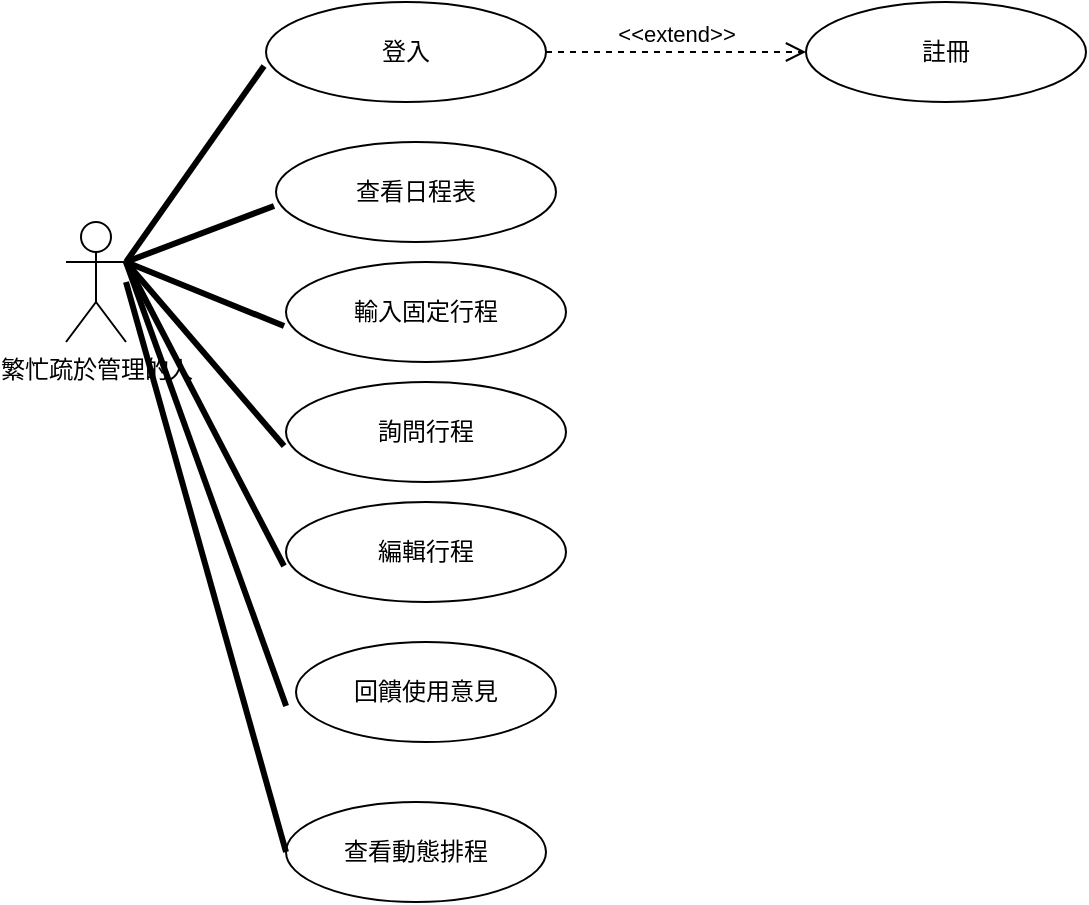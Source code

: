 <mxfile version="24.8.4">
  <diagram name="第 1 页" id="AHcjIik1focOU0QK3iOo">
    <mxGraphModel dx="1621" dy="420" grid="1" gridSize="10" guides="1" tooltips="1" connect="1" arrows="1" fold="1" page="1" pageScale="1" pageWidth="827" pageHeight="1169" math="0" shadow="0">
      <root>
        <mxCell id="0" />
        <mxCell id="1" parent="0" />
        <mxCell id="8-9XDru2MBB9iXI8fwiX-1" value="繁忙疏於管理的人" style="shape=umlActor;verticalLabelPosition=bottom;verticalAlign=top;html=1;" vertex="1" parent="1">
          <mxGeometry x="30" y="200" width="30" height="60" as="geometry" />
        </mxCell>
        <mxCell id="8-9XDru2MBB9iXI8fwiX-2" value="登入" style="ellipse;html=1;whiteSpace=wrap;" vertex="1" parent="1">
          <mxGeometry x="130" y="90" width="140" height="50" as="geometry" />
        </mxCell>
        <mxCell id="8-9XDru2MBB9iXI8fwiX-4" value="" style="endArrow=none;startArrow=none;endFill=0;startFill=0;endSize=8;html=1;verticalAlign=bottom;labelBackgroundColor=none;strokeWidth=3;rounded=0;entryX=-0.007;entryY=0.64;entryDx=0;entryDy=0;entryPerimeter=0;exitX=1;exitY=0.333;exitDx=0;exitDy=0;exitPerimeter=0;" edge="1" parent="1" source="8-9XDru2MBB9iXI8fwiX-1" target="8-9XDru2MBB9iXI8fwiX-2">
          <mxGeometry width="160" relative="1" as="geometry">
            <mxPoint x="70" y="220" as="sourcePoint" />
            <mxPoint x="480" y="250" as="targetPoint" />
          </mxGeometry>
        </mxCell>
        <mxCell id="8-9XDru2MBB9iXI8fwiX-5" value="註冊" style="ellipse;html=1;whiteSpace=wrap;" vertex="1" parent="1">
          <mxGeometry x="400" y="90" width="140" height="50" as="geometry" />
        </mxCell>
        <mxCell id="8-9XDru2MBB9iXI8fwiX-10" value="&amp;lt;&amp;lt;extend&amp;gt;&amp;gt;" style="endArrow=open;startArrow=none;endFill=0;startFill=0;endSize=8;html=1;verticalAlign=bottom;dashed=1;labelBackgroundColor=none;rounded=0;exitX=1;exitY=0.5;exitDx=0;exitDy=0;entryX=0;entryY=0.5;entryDx=0;entryDy=0;" edge="1" parent="1" source="8-9XDru2MBB9iXI8fwiX-2" target="8-9XDru2MBB9iXI8fwiX-5">
          <mxGeometry width="160" relative="1" as="geometry">
            <mxPoint x="371.96" y="243" as="sourcePoint" />
            <mxPoint x="280" y="230" as="targetPoint" />
          </mxGeometry>
        </mxCell>
        <mxCell id="8-9XDru2MBB9iXI8fwiX-12" value="查看日程表" style="ellipse;html=1;whiteSpace=wrap;" vertex="1" parent="1">
          <mxGeometry x="135" y="160" width="140" height="50" as="geometry" />
        </mxCell>
        <mxCell id="8-9XDru2MBB9iXI8fwiX-13" value="" style="endArrow=none;startArrow=none;endFill=0;startFill=0;endSize=8;html=1;verticalAlign=bottom;labelBackgroundColor=none;strokeWidth=3;rounded=0;entryX=-0.007;entryY=0.64;entryDx=0;entryDy=0;entryPerimeter=0;exitX=1;exitY=0.333;exitDx=0;exitDy=0;exitPerimeter=0;" edge="1" parent="1" target="8-9XDru2MBB9iXI8fwiX-12" source="8-9XDru2MBB9iXI8fwiX-1">
          <mxGeometry width="160" relative="1" as="geometry">
            <mxPoint x="70" y="160" as="sourcePoint" />
            <mxPoint x="480" y="190" as="targetPoint" />
          </mxGeometry>
        </mxCell>
        <mxCell id="8-9XDru2MBB9iXI8fwiX-22" value="詢問行程" style="ellipse;html=1;whiteSpace=wrap;" vertex="1" parent="1">
          <mxGeometry x="140" y="280" width="140" height="50" as="geometry" />
        </mxCell>
        <mxCell id="8-9XDru2MBB9iXI8fwiX-23" value="" style="endArrow=none;startArrow=none;endFill=0;startFill=0;endSize=8;html=1;verticalAlign=bottom;labelBackgroundColor=none;strokeWidth=3;rounded=0;entryX=-0.007;entryY=0.64;entryDx=0;entryDy=0;entryPerimeter=0;" edge="1" parent="1" target="8-9XDru2MBB9iXI8fwiX-22">
          <mxGeometry width="160" relative="1" as="geometry">
            <mxPoint x="60" y="220" as="sourcePoint" />
            <mxPoint x="480" y="290" as="targetPoint" />
          </mxGeometry>
        </mxCell>
        <mxCell id="8-9XDru2MBB9iXI8fwiX-24" value="輸入固定行程" style="ellipse;html=1;whiteSpace=wrap;" vertex="1" parent="1">
          <mxGeometry x="140" y="220" width="140" height="50" as="geometry" />
        </mxCell>
        <mxCell id="8-9XDru2MBB9iXI8fwiX-25" value="" style="endArrow=none;startArrow=none;endFill=0;startFill=0;endSize=8;html=1;verticalAlign=bottom;labelBackgroundColor=none;strokeWidth=3;rounded=0;entryX=-0.007;entryY=0.64;entryDx=0;entryDy=0;entryPerimeter=0;" edge="1" parent="1" target="8-9XDru2MBB9iXI8fwiX-24">
          <mxGeometry width="160" relative="1" as="geometry">
            <mxPoint x="60" y="220" as="sourcePoint" />
            <mxPoint x="490" y="300" as="targetPoint" />
          </mxGeometry>
        </mxCell>
        <mxCell id="8-9XDru2MBB9iXI8fwiX-26" value="編輯行程" style="ellipse;html=1;whiteSpace=wrap;" vertex="1" parent="1">
          <mxGeometry x="140" y="340" width="140" height="50" as="geometry" />
        </mxCell>
        <mxCell id="8-9XDru2MBB9iXI8fwiX-27" value="" style="endArrow=none;startArrow=none;endFill=0;startFill=0;endSize=8;html=1;verticalAlign=bottom;labelBackgroundColor=none;strokeWidth=3;rounded=0;entryX=-0.007;entryY=0.64;entryDx=0;entryDy=0;entryPerimeter=0;" edge="1" parent="1" target="8-9XDru2MBB9iXI8fwiX-26">
          <mxGeometry width="160" relative="1" as="geometry">
            <mxPoint x="60" y="220" as="sourcePoint" />
            <mxPoint x="490" y="440" as="targetPoint" />
          </mxGeometry>
        </mxCell>
        <mxCell id="8-9XDru2MBB9iXI8fwiX-28" value="查看動態排程" style="ellipse;html=1;whiteSpace=wrap;" vertex="1" parent="1">
          <mxGeometry x="140" y="490" width="130" height="50" as="geometry" />
        </mxCell>
        <mxCell id="8-9XDru2MBB9iXI8fwiX-29" value="回饋使用意見" style="ellipse;html=1;whiteSpace=wrap;" vertex="1" parent="1">
          <mxGeometry x="145" y="410" width="130" height="50" as="geometry" />
        </mxCell>
        <mxCell id="8-9XDru2MBB9iXI8fwiX-30" value="" style="endArrow=none;startArrow=none;endFill=0;startFill=0;endSize=8;html=1;verticalAlign=bottom;labelBackgroundColor=none;strokeWidth=3;rounded=0;entryX=-0.038;entryY=0.64;entryDx=0;entryDy=0;entryPerimeter=0;" edge="1" parent="1" target="8-9XDru2MBB9iXI8fwiX-29">
          <mxGeometry width="160" relative="1" as="geometry">
            <mxPoint x="60" y="220" as="sourcePoint" />
            <mxPoint x="140" y="492" as="targetPoint" />
          </mxGeometry>
        </mxCell>
        <mxCell id="8-9XDru2MBB9iXI8fwiX-31" value="" style="endArrow=none;startArrow=none;endFill=0;startFill=0;endSize=8;html=1;verticalAlign=bottom;labelBackgroundColor=none;strokeWidth=3;rounded=0;entryX=0;entryY=0.5;entryDx=0;entryDy=0;" edge="1" parent="1" target="8-9XDru2MBB9iXI8fwiX-28">
          <mxGeometry width="160" relative="1" as="geometry">
            <mxPoint x="60" y="230" as="sourcePoint" />
            <mxPoint x="120" y="512" as="targetPoint" />
          </mxGeometry>
        </mxCell>
      </root>
    </mxGraphModel>
  </diagram>
</mxfile>
